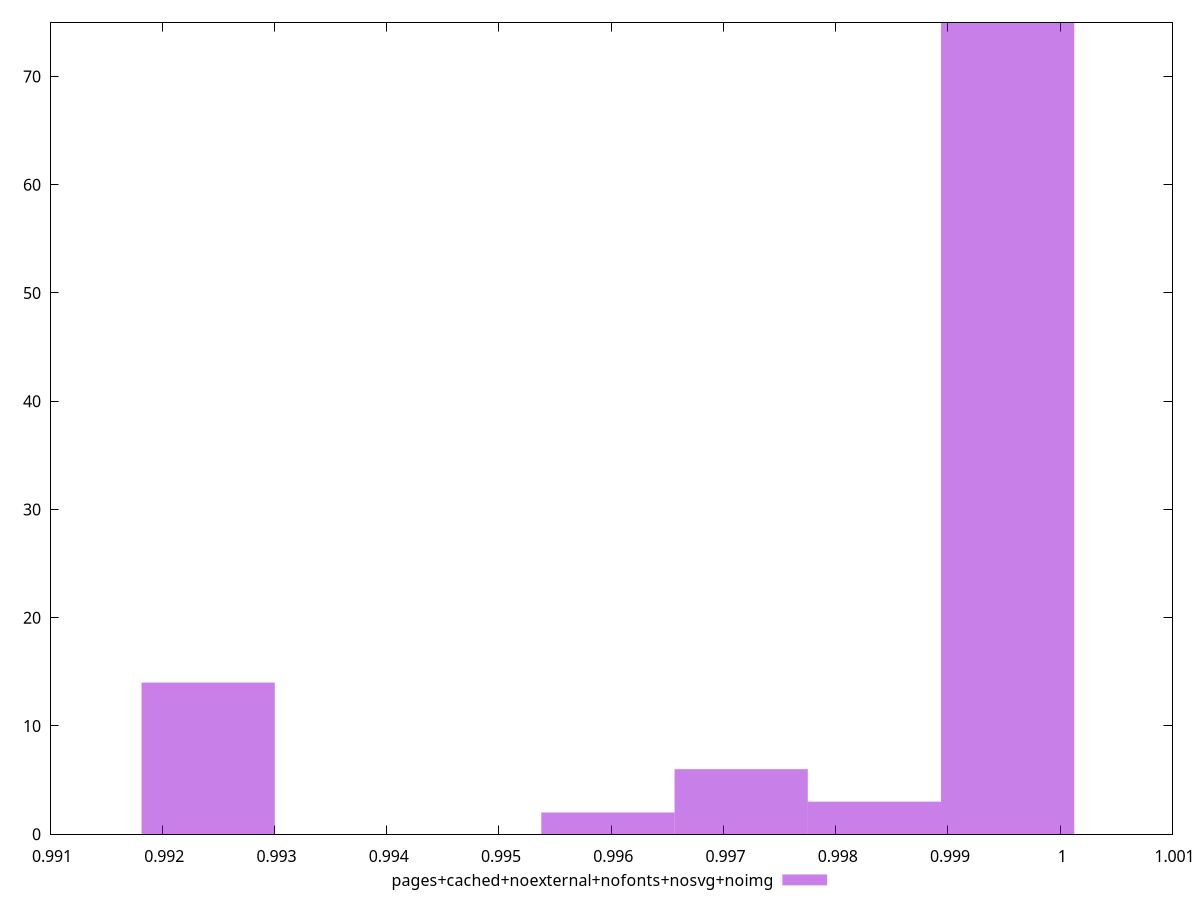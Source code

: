 $_pagesCachedNoexternalNofontsNosvgNoimg <<EOF
0.9995315159921052 75
0.9924089636216151 14
0.9959702398068602 2
0.9971573318686086 6
0.9983444239303568 3
EOF
set key outside below
set terminal pngcairo
set output "report_00006_2020-11-02T20-21-41.718Z/interactive/pages+cached+noexternal+nofonts+nosvg+noimg//hist.png"
set yrange [0:75]
set boxwidth 0.0011870920617483435
set style fill transparent solid 0.5 noborder
plot $_pagesCachedNoexternalNofontsNosvgNoimg title "pages+cached+noexternal+nofonts+nosvg+noimg" with boxes ,